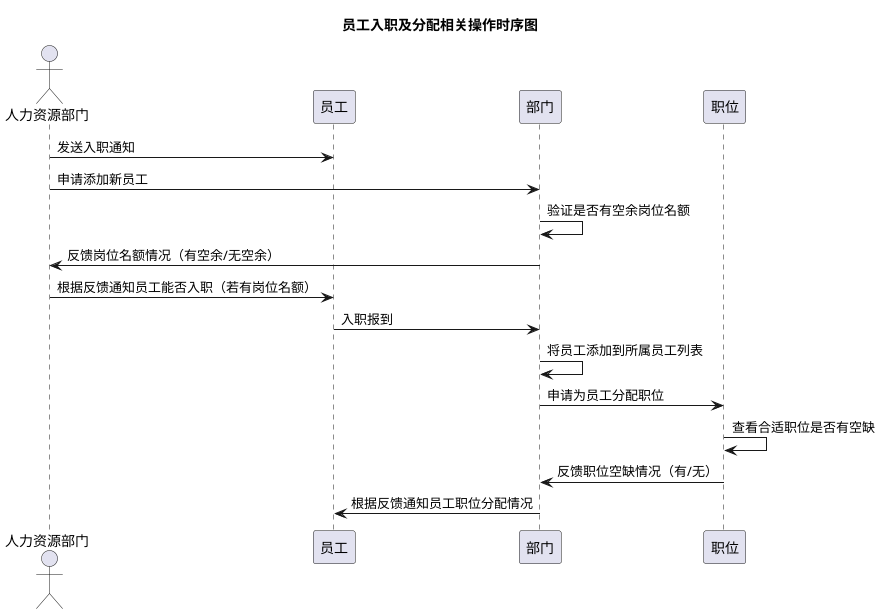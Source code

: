 @startuml
title 员工入职及分配相关操作时序图

actor 人力资源部门 as HR
participant 员工 as Employee
participant 部门 as Department
participant 职位 as Position

HR -> Employee: 发送入职通知
HR -> Department: 申请添加新员工
Department -> Department: 验证是否有空余岗位名额
Department -> HR: 反馈岗位名额情况（有空余/无空余）
HR -> Employee: 根据反馈通知员工能否入职（若有岗位名额）
Employee -> Department: 入职报到
Department -> Department: 将员工添加到所属员工列表
Department -> Position: 申请为员工分配职位
Position -> Position: 查看合适职位是否有空缺
Position -> Department: 反馈职位空缺情况（有/无）
Department -> Employee: 根据反馈通知员工职位分配情况

@enduml